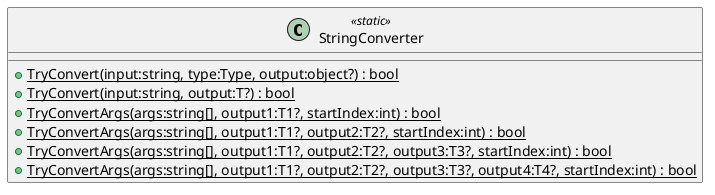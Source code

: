@startuml
class StringConverter <<static>> {
    + {static} TryConvert(input:string, type:Type, output:object?) : bool
    + {static} TryConvert(input:string, output:T?) : bool
    + {static} TryConvertArgs(args:string[], output1:T1?, startIndex:int) : bool
    + {static} TryConvertArgs(args:string[], output1:T1?, output2:T2?, startIndex:int) : bool
    + {static} TryConvertArgs(args:string[], output1:T1?, output2:T2?, output3:T3?, startIndex:int) : bool
    + {static} TryConvertArgs(args:string[], output1:T1?, output2:T2?, output3:T3?, output4:T4?, startIndex:int) : bool
}
@enduml
